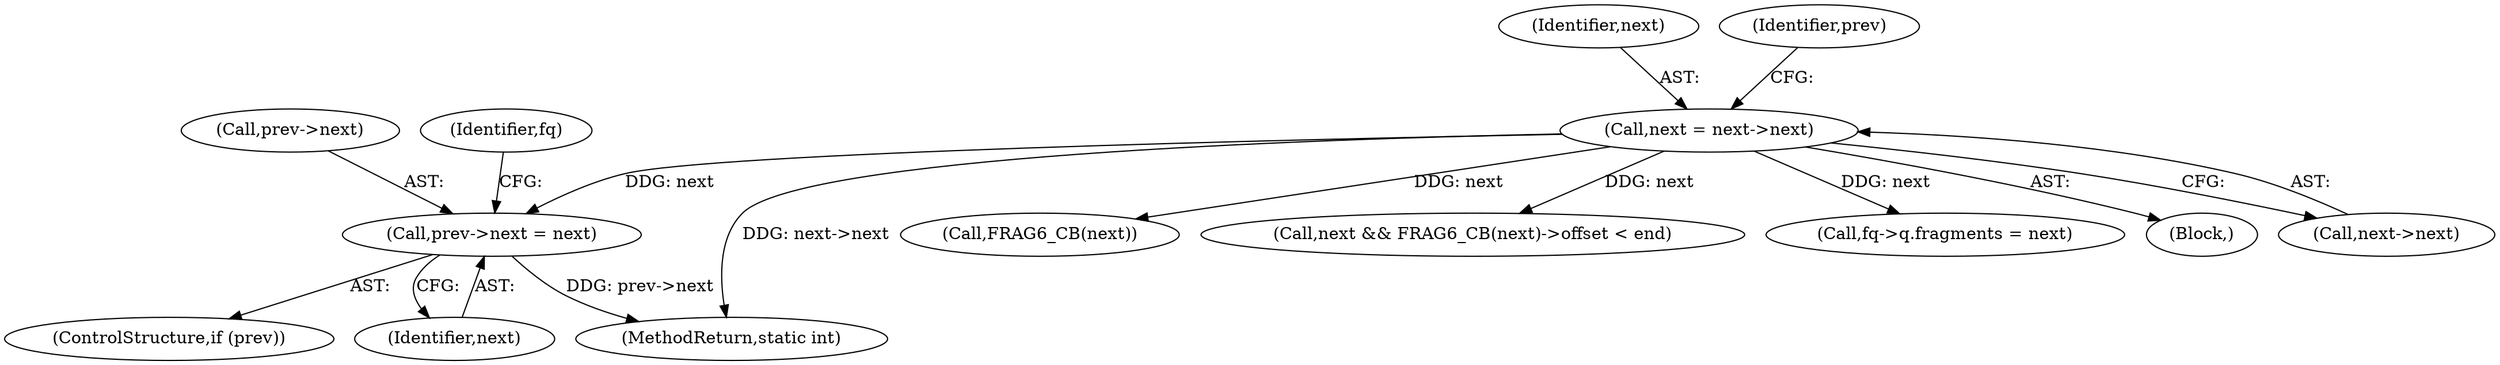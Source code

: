 digraph "1_linux_70789d7052239992824628db8133de08dc78e593_0@pointer" {
"1000517" [label="(Call,prev->next = next)"];
"1000510" [label="(Call,next = next->next)"];
"1000511" [label="(Identifier,next)"];
"1000452" [label="(Call,FRAG6_CB(next))"];
"1000515" [label="(ControlStructure,if (prev))"];
"1000448" [label="(Call,next && FRAG6_CB(next)->offset < end)"];
"1000521" [label="(Identifier,next)"];
"1000716" [label="(MethodReturn,static int)"];
"1000523" [label="(Call,fq->q.fragments = next)"];
"1000517" [label="(Call,prev->next = next)"];
"1000505" [label="(Block,)"];
"1000516" [label="(Identifier,prev)"];
"1000512" [label="(Call,next->next)"];
"1000518" [label="(Call,prev->next)"];
"1000510" [label="(Call,next = next->next)"];
"1000533" [label="(Identifier,fq)"];
"1000517" -> "1000515"  [label="AST: "];
"1000517" -> "1000521"  [label="CFG: "];
"1000518" -> "1000517"  [label="AST: "];
"1000521" -> "1000517"  [label="AST: "];
"1000533" -> "1000517"  [label="CFG: "];
"1000517" -> "1000716"  [label="DDG: prev->next"];
"1000510" -> "1000517"  [label="DDG: next"];
"1000510" -> "1000505"  [label="AST: "];
"1000510" -> "1000512"  [label="CFG: "];
"1000511" -> "1000510"  [label="AST: "];
"1000512" -> "1000510"  [label="AST: "];
"1000516" -> "1000510"  [label="CFG: "];
"1000510" -> "1000716"  [label="DDG: next->next"];
"1000510" -> "1000448"  [label="DDG: next"];
"1000510" -> "1000452"  [label="DDG: next"];
"1000510" -> "1000523"  [label="DDG: next"];
}
